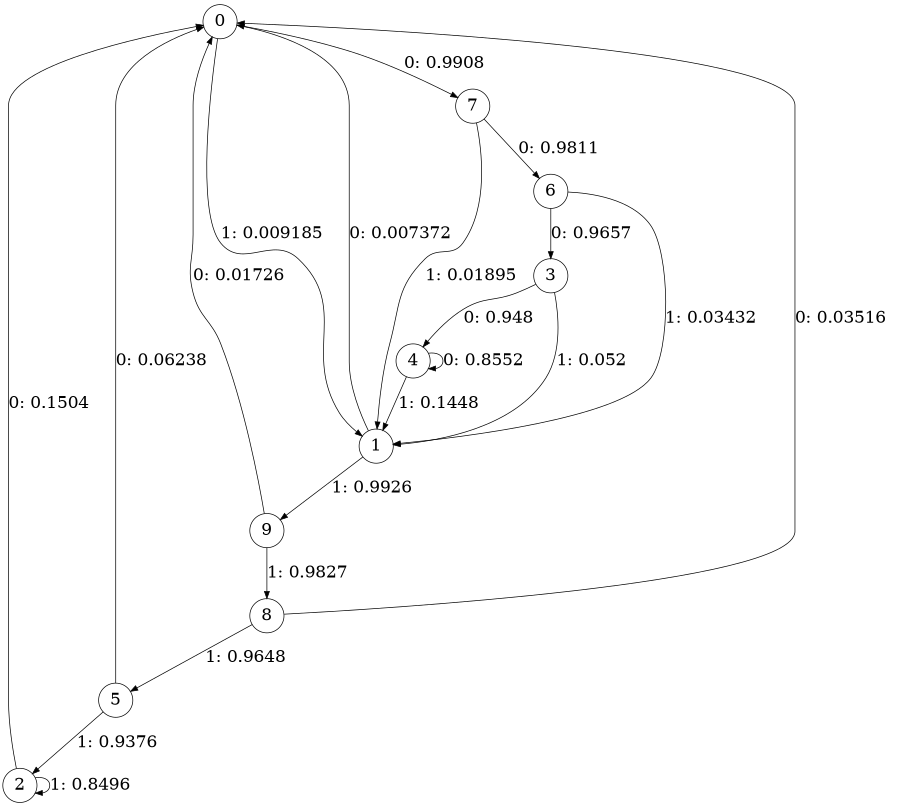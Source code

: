 digraph "ch2_random_source_L5" {
size = "6,8.5";
ratio = "fill";
node [shape = circle];
node [fontsize = 24];
edge [fontsize = 24];
0 -> 7 [label = "0: 0.9908   "];
0 -> 1 [label = "1: 0.009185  "];
1 -> 0 [label = "0: 0.007372  "];
1 -> 9 [label = "1: 0.9926   "];
2 -> 0 [label = "0: 0.1504   "];
2 -> 2 [label = "1: 0.8496   "];
3 -> 4 [label = "0: 0.948    "];
3 -> 1 [label = "1: 0.052    "];
4 -> 4 [label = "0: 0.8552   "];
4 -> 1 [label = "1: 0.1448   "];
5 -> 0 [label = "0: 0.06238  "];
5 -> 2 [label = "1: 0.9376   "];
6 -> 3 [label = "0: 0.9657   "];
6 -> 1 [label = "1: 0.03432  "];
7 -> 6 [label = "0: 0.9811   "];
7 -> 1 [label = "1: 0.01895  "];
8 -> 0 [label = "0: 0.03516  "];
8 -> 5 [label = "1: 0.9648   "];
9 -> 0 [label = "0: 0.01726  "];
9 -> 8 [label = "1: 0.9827   "];
}